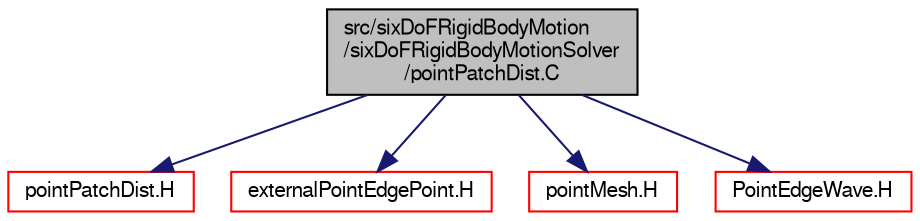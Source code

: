 digraph "src/sixDoFRigidBodyMotion/sixDoFRigidBodyMotionSolver/pointPatchDist.C"
{
  bgcolor="transparent";
  edge [fontname="FreeSans",fontsize="10",labelfontname="FreeSans",labelfontsize="10"];
  node [fontname="FreeSans",fontsize="10",shape=record];
  Node0 [label="src/sixDoFRigidBodyMotion\l/sixDoFRigidBodyMotionSolver\l/pointPatchDist.C",height=0.2,width=0.4,color="black", fillcolor="grey75", style="filled", fontcolor="black"];
  Node0 -> Node1 [color="midnightblue",fontsize="10",style="solid",fontname="FreeSans"];
  Node1 [label="pointPatchDist.H",height=0.2,width=0.4,color="red",URL="$a15026.html"];
  Node0 -> Node281 [color="midnightblue",fontsize="10",style="solid",fontname="FreeSans"];
  Node281 [label="externalPointEdgePoint.H",height=0.2,width=0.4,color="red",URL="$a15017.html"];
  Node0 -> Node175 [color="midnightblue",fontsize="10",style="solid",fontname="FreeSans"];
  Node175 [label="pointMesh.H",height=0.2,width=0.4,color="red",URL="$a11399.html"];
  Node0 -> Node285 [color="midnightblue",fontsize="10",style="solid",fontname="FreeSans"];
  Node285 [label="PointEdgeWave.H",height=0.2,width=0.4,color="red",URL="$a07232.html"];
}
